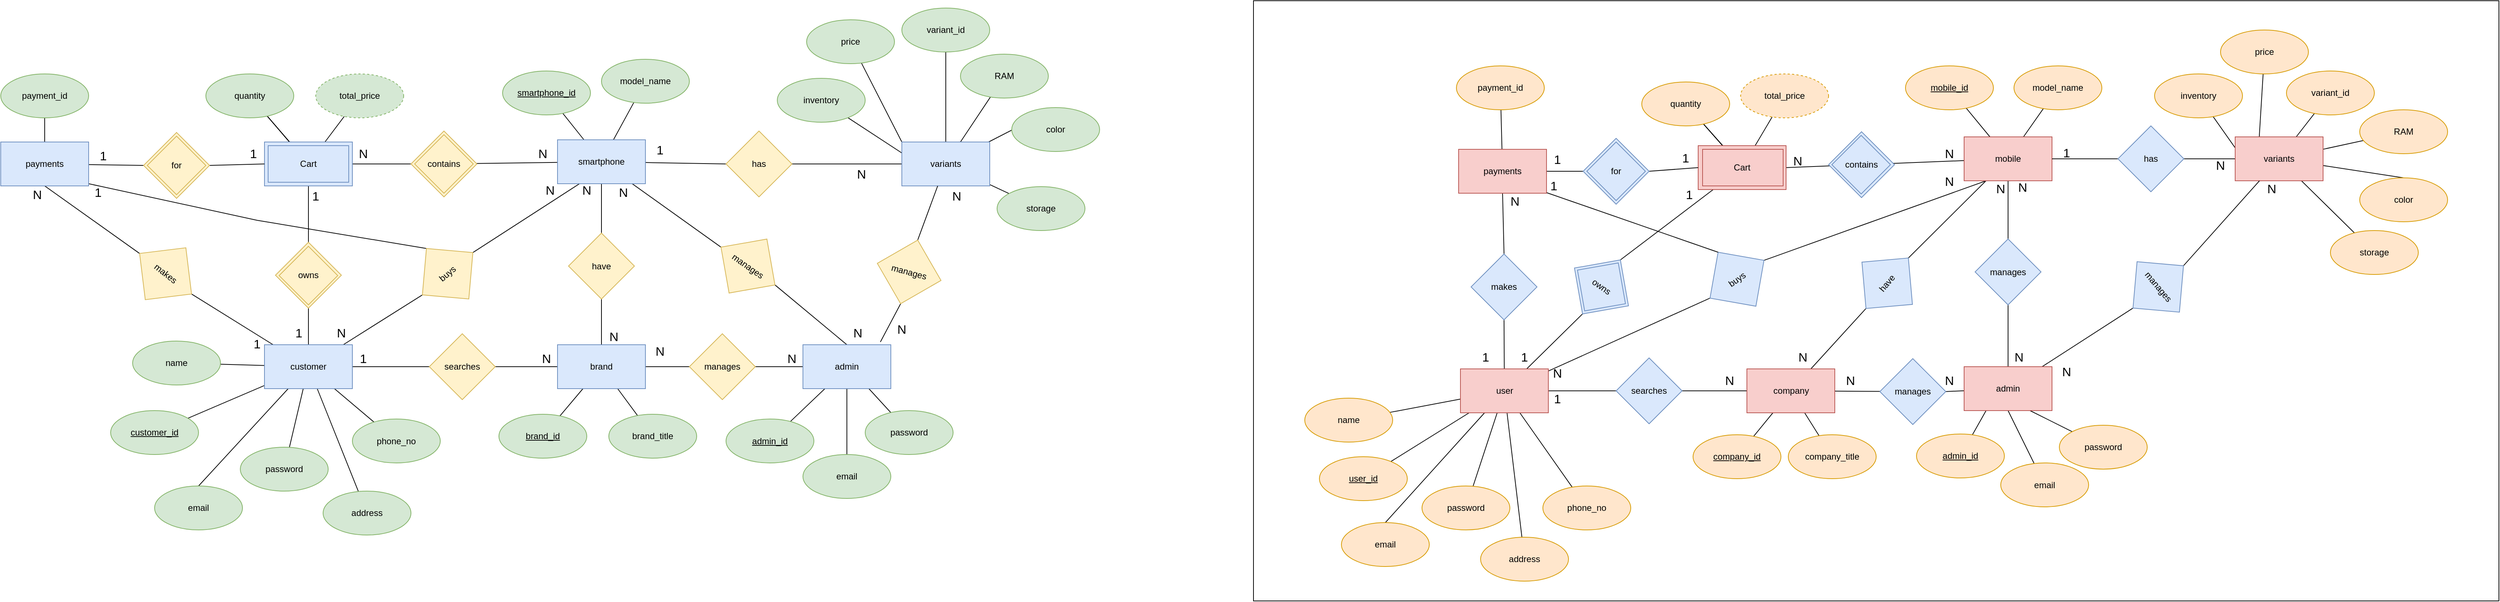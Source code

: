 <mxfile version="14.6.6" type="device"><diagram id="SkSIA3Jad2eiDOknY4_T" name="Page-1"><mxGraphModel dx="2926" dy="2366" grid="1" gridSize="10" guides="1" tooltips="1" connect="1" arrows="1" fold="1" page="1" pageScale="1" pageWidth="850" pageHeight="1100" math="0" shadow="0"><root><mxCell id="0"/><mxCell id="1" parent="0"/><mxCell id="WPujVV-7rI7eU8NZrwp7-7" value="" style="rounded=0;orthogonalLoop=1;jettySize=auto;html=1;endArrow=none;endFill=0;" parent="1" source="WPujVV-7rI7eU8NZrwp7-1" target="WPujVV-7rI7eU8NZrwp7-6" edge="1"><mxGeometry relative="1" as="geometry"/></mxCell><mxCell id="WPujVV-7rI7eU8NZrwp7-9" value="" style="edgeStyle=none;rounded=0;orthogonalLoop=1;jettySize=auto;html=1;endArrow=none;endFill=0;" parent="1" source="WPujVV-7rI7eU8NZrwp7-1" target="WPujVV-7rI7eU8NZrwp7-8" edge="1"><mxGeometry relative="1" as="geometry"/></mxCell><mxCell id="WPujVV-7rI7eU8NZrwp7-32" value="" style="edgeStyle=none;rounded=0;orthogonalLoop=1;jettySize=auto;html=1;endArrow=none;endFill=0;" parent="1" source="WPujVV-7rI7eU8NZrwp7-1" target="WPujVV-7rI7eU8NZrwp7-31" edge="1"><mxGeometry relative="1" as="geometry"/></mxCell><mxCell id="VO7s6qAfZJF8v7XRfgfB-27" value="" style="edgeStyle=none;rounded=0;orthogonalLoop=1;jettySize=auto;html=1;endArrow=none;endFill=0;" parent="1" source="WPujVV-7rI7eU8NZrwp7-1" target="WPujVV-7rI7eU8NZrwp7-6" edge="1"><mxGeometry relative="1" as="geometry"/></mxCell><mxCell id="VO7s6qAfZJF8v7XRfgfB-28" value="" style="edgeStyle=none;rounded=0;orthogonalLoop=1;jettySize=auto;html=1;endArrow=none;endFill=0;" parent="1" source="WPujVV-7rI7eU8NZrwp7-1" target="WPujVV-7rI7eU8NZrwp7-6" edge="1"><mxGeometry relative="1" as="geometry"/></mxCell><mxCell id="VO7s6qAfZJF8v7XRfgfB-30" value="" style="edgeStyle=none;rounded=0;orthogonalLoop=1;jettySize=auto;html=1;endArrow=none;endFill=0;" parent="1" source="WPujVV-7rI7eU8NZrwp7-1" target="VO7s6qAfZJF8v7XRfgfB-29" edge="1"><mxGeometry relative="1" as="geometry"/></mxCell><mxCell id="WPujVV-7rI7eU8NZrwp7-1" value="Cart" style="rounded=0;whiteSpace=wrap;html=1;fillColor=#dae8fc;strokeColor=#6c8ebf;" parent="1" vertex="1"><mxGeometry x="-60" y="133" width="120" height="60" as="geometry"/></mxCell><mxCell id="VO7s6qAfZJF8v7XRfgfB-29" value="total_price" style="ellipse;whiteSpace=wrap;html=1;fontFamily=Helvetica;fontSize=12;align=center;strokeColor=#82b366;fillColor=#d5e8d4;dashed=1;" parent="1" vertex="1"><mxGeometry x="10" y="40" width="120" height="60" as="geometry"/></mxCell><mxCell id="WPujVV-7rI7eU8NZrwp7-34" value="" style="edgeStyle=none;rounded=0;orthogonalLoop=1;jettySize=auto;html=1;endArrow=none;endFill=0;" parent="1" source="WPujVV-7rI7eU8NZrwp7-31" target="WPujVV-7rI7eU8NZrwp7-33" edge="1"><mxGeometry relative="1" as="geometry"/></mxCell><mxCell id="WPujVV-7rI7eU8NZrwp7-31" value="owns" style="rhombus;whiteSpace=wrap;html=1;fontFamily=Helvetica;fontSize=12;align=center;strokeColor=#d6b656;fillColor=#fff2cc;" parent="1" vertex="1"><mxGeometry x="-45" y="270" width="90" height="90" as="geometry"/></mxCell><mxCell id="WPujVV-7rI7eU8NZrwp7-36" value="" style="edgeStyle=none;rounded=0;orthogonalLoop=1;jettySize=auto;html=1;endArrow=none;endFill=0;" parent="1" source="WPujVV-7rI7eU8NZrwp7-33" target="WPujVV-7rI7eU8NZrwp7-35" edge="1"><mxGeometry relative="1" as="geometry"/></mxCell><mxCell id="WPujVV-7rI7eU8NZrwp7-38" value="" style="edgeStyle=none;rounded=0;orthogonalLoop=1;jettySize=auto;html=1;endArrow=none;endFill=0;" parent="1" source="WPujVV-7rI7eU8NZrwp7-33" target="WPujVV-7rI7eU8NZrwp7-37" edge="1"><mxGeometry relative="1" as="geometry"/></mxCell><mxCell id="WPujVV-7rI7eU8NZrwp7-40" value="" style="edgeStyle=none;rounded=0;orthogonalLoop=1;jettySize=auto;html=1;endArrow=none;endFill=0;entryX=0.5;entryY=0;entryDx=0;entryDy=0;" parent="1" source="WPujVV-7rI7eU8NZrwp7-33" target="WPujVV-7rI7eU8NZrwp7-39" edge="1"><mxGeometry relative="1" as="geometry"><mxPoint x="-142.955" y="681.236" as="targetPoint"/></mxGeometry></mxCell><mxCell id="WPujVV-7rI7eU8NZrwp7-42" value="" style="edgeStyle=none;rounded=0;orthogonalLoop=1;jettySize=auto;html=1;endArrow=none;endFill=0;" parent="1" source="WPujVV-7rI7eU8NZrwp7-33" target="WPujVV-7rI7eU8NZrwp7-41" edge="1"><mxGeometry relative="1" as="geometry"/></mxCell><mxCell id="WPujVV-7rI7eU8NZrwp7-44" value="" style="edgeStyle=none;rounded=0;orthogonalLoop=1;jettySize=auto;html=1;endArrow=none;endFill=0;" parent="1" source="WPujVV-7rI7eU8NZrwp7-33" target="WPujVV-7rI7eU8NZrwp7-43" edge="1"><mxGeometry relative="1" as="geometry"/></mxCell><mxCell id="WPujVV-7rI7eU8NZrwp7-46" value="" style="edgeStyle=none;rounded=0;orthogonalLoop=1;jettySize=auto;html=1;endArrow=none;endFill=0;entryX=0;entryY=0.5;entryDx=0;entryDy=0;" parent="1" source="WPujVV-7rI7eU8NZrwp7-33" target="WPujVV-7rI7eU8NZrwp7-45" edge="1"><mxGeometry relative="1" as="geometry"/></mxCell><mxCell id="WPujVV-7rI7eU8NZrwp7-55" value="" style="edgeStyle=none;rounded=0;orthogonalLoop=1;jettySize=auto;html=1;endArrow=none;endFill=0;entryX=0;entryY=0.5;entryDx=0;entryDy=0;" parent="1" source="WPujVV-7rI7eU8NZrwp7-33" target="WPujVV-7rI7eU8NZrwp7-54" edge="1"><mxGeometry relative="1" as="geometry"/></mxCell><mxCell id="WPujVV-7rI7eU8NZrwp7-112" value="" style="edgeStyle=none;rounded=0;orthogonalLoop=1;jettySize=auto;html=1;endArrow=none;endFill=0;" parent="1" source="WPujVV-7rI7eU8NZrwp7-33" target="WPujVV-7rI7eU8NZrwp7-111" edge="1"><mxGeometry relative="1" as="geometry"/></mxCell><mxCell id="VO7s6qAfZJF8v7XRfgfB-5" value="" style="rounded=0;orthogonalLoop=1;jettySize=auto;html=1;endArrow=none;endFill=0;entryX=1;entryY=0.5;entryDx=0;entryDy=0;" parent="1" source="WPujVV-7rI7eU8NZrwp7-33" target="VO7s6qAfZJF8v7XRfgfB-4" edge="1"><mxGeometry relative="1" as="geometry"><mxPoint x="-168" y="340" as="targetPoint"/></mxGeometry></mxCell><mxCell id="WPujVV-7rI7eU8NZrwp7-33" value="customer" style="rounded=0;whiteSpace=wrap;html=1;fontFamily=Helvetica;fontSize=12;align=center;strokeColor=#6c8ebf;fillColor=#dae8fc;" parent="1" vertex="1"><mxGeometry x="-60" y="410" width="120" height="60" as="geometry"/></mxCell><mxCell id="VO7s6qAfZJF8v7XRfgfB-6" style="rounded=0;orthogonalLoop=1;jettySize=auto;html=1;entryX=0.5;entryY=1;entryDx=0;entryDy=0;endArrow=none;endFill=0;exitX=0;exitY=0.5;exitDx=0;exitDy=0;" parent="1" source="VO7s6qAfZJF8v7XRfgfB-4" target="VO7s6qAfZJF8v7XRfgfB-1" edge="1"><mxGeometry relative="1" as="geometry"/></mxCell><mxCell id="VO7s6qAfZJF8v7XRfgfB-4" value="makes" style="rhombus;whiteSpace=wrap;html=1;fontFamily=Helvetica;fontSize=12;align=center;strokeColor=#d6b656;fillColor=#fff2cc;rotation=38;" parent="1" vertex="1"><mxGeometry x="-240" y="268" width="90" height="90" as="geometry"/></mxCell><mxCell id="WPujVV-7rI7eU8NZrwp7-111" value="password" style="ellipse;whiteSpace=wrap;html=1;fontFamily=Helvetica;fontSize=12;align=center;strokeColor=#82b366;fillColor=#d5e8d4;" parent="1" vertex="1"><mxGeometry x="-93" y="550" width="120" height="60" as="geometry"/></mxCell><mxCell id="WPujVV-7rI7eU8NZrwp7-56" style="edgeStyle=none;rounded=0;orthogonalLoop=1;jettySize=auto;html=1;entryX=0.25;entryY=1;entryDx=0;entryDy=0;endArrow=none;endFill=0;exitX=1;exitY=0.5;exitDx=0;exitDy=0;" parent="1" source="WPujVV-7rI7eU8NZrwp7-54" target="WPujVV-7rI7eU8NZrwp7-10" edge="1"><mxGeometry relative="1" as="geometry"/></mxCell><mxCell id="fl3W37W6_tOZuY2e2Ogz-8" style="edgeStyle=none;rounded=0;orthogonalLoop=1;jettySize=auto;html=1;endArrow=none;endFill=0;entryX=1;entryY=0.95;entryDx=0;entryDy=0;entryPerimeter=0;exitX=0.5;exitY=0;exitDx=0;exitDy=0;" parent="1" source="WPujVV-7rI7eU8NZrwp7-54" target="VO7s6qAfZJF8v7XRfgfB-1" edge="1"><mxGeometry relative="1" as="geometry"><mxPoint x="-300" y="200" as="targetPoint"/><Array as="points"><mxPoint x="-70" y="240"/></Array></mxGeometry></mxCell><mxCell id="WPujVV-7rI7eU8NZrwp7-54" value="buys" style="rhombus;whiteSpace=wrap;html=1;fontFamily=Helvetica;fontSize=12;align=center;strokeColor=#d6b656;fillColor=#fff2cc;rotation=-40;" parent="1" vertex="1"><mxGeometry x="145" y="268" width="90" height="90" as="geometry"/></mxCell><mxCell id="WPujVV-7rI7eU8NZrwp7-48" value="" style="edgeStyle=none;rounded=0;orthogonalLoop=1;jettySize=auto;html=1;endArrow=none;endFill=0;entryX=0;entryY=0.5;entryDx=0;entryDy=0;exitX=1;exitY=0.5;exitDx=0;exitDy=0;" parent="1" source="WPujVV-7rI7eU8NZrwp7-45" target="WPujVV-7rI7eU8NZrwp7-27" edge="1"><mxGeometry relative="1" as="geometry"><mxPoint x="422.632" y="536.316" as="targetPoint"/></mxGeometry></mxCell><mxCell id="WPujVV-7rI7eU8NZrwp7-45" value="searches" style="rhombus;whiteSpace=wrap;html=1;fontFamily=Helvetica;fontSize=12;align=center;strokeColor=#d6b656;fillColor=#fff2cc;" parent="1" vertex="1"><mxGeometry x="165" y="395" width="90" height="90" as="geometry"/></mxCell><mxCell id="WPujVV-7rI7eU8NZrwp7-43" value="address" style="ellipse;whiteSpace=wrap;html=1;fontFamily=Helvetica;fontSize=12;align=center;strokeColor=#82b366;fillColor=#d5e8d4;" parent="1" vertex="1"><mxGeometry x="20" y="610" width="120" height="60" as="geometry"/></mxCell><mxCell id="WPujVV-7rI7eU8NZrwp7-41" value="phone_no" style="ellipse;whiteSpace=wrap;html=1;fontFamily=Helvetica;fontSize=12;align=center;strokeColor=#82b366;fillColor=#d5e8d4;" parent="1" vertex="1"><mxGeometry x="60" y="511.5" width="120" height="60" as="geometry"/></mxCell><mxCell id="WPujVV-7rI7eU8NZrwp7-39" value="email" style="ellipse;whiteSpace=wrap;html=1;fontFamily=Helvetica;fontSize=12;align=center;strokeColor=#82b366;fillColor=#d5e8d4;" parent="1" vertex="1"><mxGeometry x="-210" y="603" width="120" height="60" as="geometry"/></mxCell><mxCell id="WPujVV-7rI7eU8NZrwp7-37" value="&lt;u&gt;customer_id&lt;/u&gt;" style="ellipse;whiteSpace=wrap;html=1;fontFamily=Helvetica;fontSize=12;align=center;strokeColor=#82b366;fillColor=#d5e8d4;" parent="1" vertex="1"><mxGeometry x="-270" y="500" width="120" height="60" as="geometry"/></mxCell><mxCell id="WPujVV-7rI7eU8NZrwp7-35" value="name" style="ellipse;whiteSpace=wrap;html=1;fontFamily=Helvetica;fontSize=12;align=center;strokeColor=#82b366;fillColor=#d5e8d4;" parent="1" vertex="1"><mxGeometry x="-240" y="405" width="120" height="60" as="geometry"/></mxCell><mxCell id="WPujVV-7rI7eU8NZrwp7-11" value="" style="edgeStyle=none;rounded=0;orthogonalLoop=1;jettySize=auto;html=1;endArrow=none;endFill=0;" parent="1" source="WPujVV-7rI7eU8NZrwp7-8" target="WPujVV-7rI7eU8NZrwp7-10" edge="1"><mxGeometry relative="1" as="geometry"/></mxCell><mxCell id="WPujVV-7rI7eU8NZrwp7-8" value="contains" style="rhombus;whiteSpace=wrap;html=1;fontFamily=Helvetica;fontSize=12;align=center;strokeColor=#d6b656;fillColor=#fff2cc;" parent="1" vertex="1"><mxGeometry x="140" y="118" width="90" height="90" as="geometry"/></mxCell><mxCell id="WPujVV-7rI7eU8NZrwp7-13" value="" style="edgeStyle=none;rounded=0;orthogonalLoop=1;jettySize=auto;html=1;endArrow=none;endFill=0;" parent="1" source="WPujVV-7rI7eU8NZrwp7-10" target="WPujVV-7rI7eU8NZrwp7-12" edge="1"><mxGeometry relative="1" as="geometry"/></mxCell><mxCell id="WPujVV-7rI7eU8NZrwp7-16" value="" style="edgeStyle=none;rounded=0;orthogonalLoop=1;jettySize=auto;html=1;endArrow=none;endFill=0;exitX=0;exitY=0;exitDx=0;exitDy=0;" parent="1" source="nGnfWGqax9FNzryVFqTp-3" target="WPujVV-7rI7eU8NZrwp7-14" edge="1"><mxGeometry relative="1" as="geometry"/></mxCell><mxCell id="WPujVV-7rI7eU8NZrwp7-18" value="" style="edgeStyle=none;rounded=0;orthogonalLoop=1;jettySize=auto;html=1;endArrow=none;endFill=0;" parent="1" source="WPujVV-7rI7eU8NZrwp7-10" target="WPujVV-7rI7eU8NZrwp7-17" edge="1"><mxGeometry relative="1" as="geometry"/></mxCell><mxCell id="WPujVV-7rI7eU8NZrwp7-22" value="" style="edgeStyle=none;rounded=0;orthogonalLoop=1;jettySize=auto;html=1;endArrow=none;endFill=0;entryX=0;entryY=0.5;entryDx=0;entryDy=0;" parent="1" source="WPujVV-7rI7eU8NZrwp7-10" target="nGnfWGqax9FNzryVFqTp-1" edge="1"><mxGeometry relative="1" as="geometry"><mxPoint x="549.812" y="110.441" as="targetPoint"/></mxGeometry></mxCell><mxCell id="WPujVV-7rI7eU8NZrwp7-25" value="" style="edgeStyle=none;rounded=0;orthogonalLoop=1;jettySize=auto;html=1;endArrow=none;endFill=0;" parent="1" source="WPujVV-7rI7eU8NZrwp7-10" target="WPujVV-7rI7eU8NZrwp7-24" edge="1"><mxGeometry relative="1" as="geometry"/></mxCell><mxCell id="WPujVV-7rI7eU8NZrwp7-78" value="" style="edgeStyle=none;rounded=0;orthogonalLoop=1;jettySize=auto;html=1;endArrow=none;endFill=0;exitX=0;exitY=0.25;exitDx=0;exitDy=0;" parent="1" source="nGnfWGqax9FNzryVFqTp-3" target="WPujVV-7rI7eU8NZrwp7-77" edge="1"><mxGeometry relative="1" as="geometry"/></mxCell><mxCell id="lDv61aCLBw5K2QPYGiCs-4" style="rounded=0;orthogonalLoop=1;jettySize=auto;html=1;entryX=0;entryY=0.5;entryDx=0;entryDy=0;endArrow=none;endFill=0;" parent="1" source="WPujVV-7rI7eU8NZrwp7-10" target="WPujVV-7rI7eU8NZrwp7-69" edge="1"><mxGeometry relative="1" as="geometry"/></mxCell><mxCell id="WPujVV-7rI7eU8NZrwp7-10" value="smartphone" style="rounded=0;whiteSpace=wrap;html=1;fontFamily=Helvetica;fontSize=12;align=center;strokeColor=#6c8ebf;fillColor=#dae8fc;" parent="1" vertex="1"><mxGeometry x="340" y="130" width="120" height="60" as="geometry"/></mxCell><mxCell id="WPujVV-7rI7eU8NZrwp7-77" value="inventory" style="ellipse;whiteSpace=wrap;html=1;fontFamily=Helvetica;fontSize=12;align=center;strokeColor=#82b366;fillColor=#d5e8d4;" parent="1" vertex="1"><mxGeometry x="640" y="46" width="120" height="60" as="geometry"/></mxCell><mxCell id="WPujVV-7rI7eU8NZrwp7-73" style="edgeStyle=none;rounded=0;orthogonalLoop=1;jettySize=auto;html=1;entryX=0.5;entryY=0;entryDx=0;entryDy=0;endArrow=none;endFill=0;exitX=1;exitY=0.5;exitDx=0;exitDy=0;" parent="1" source="WPujVV-7rI7eU8NZrwp7-69" target="WPujVV-7rI7eU8NZrwp7-59" edge="1"><mxGeometry relative="1" as="geometry"/></mxCell><mxCell id="WPujVV-7rI7eU8NZrwp7-69" value="manages" style="rhombus;whiteSpace=wrap;html=1;fontFamily=Helvetica;fontSize=12;align=center;strokeColor=#d6b656;fillColor=#fff2cc;rotation=35;" parent="1" vertex="1"><mxGeometry x="555" y="257.5" width="90" height="90" as="geometry"/></mxCell><mxCell id="WPujVV-7rI7eU8NZrwp7-28" value="" style="edgeStyle=none;rounded=0;orthogonalLoop=1;jettySize=auto;html=1;endArrow=none;endFill=0;" parent="1" source="WPujVV-7rI7eU8NZrwp7-24" target="WPujVV-7rI7eU8NZrwp7-27" edge="1"><mxGeometry relative="1" as="geometry"/></mxCell><mxCell id="WPujVV-7rI7eU8NZrwp7-24" value="have" style="rhombus;whiteSpace=wrap;html=1;fontFamily=Helvetica;fontSize=12;align=center;strokeColor=#d6b656;fillColor=#fff2cc;" parent="1" vertex="1"><mxGeometry x="355" y="257.5" width="90" height="90" as="geometry"/></mxCell><mxCell id="WPujVV-7rI7eU8NZrwp7-30" value="" style="edgeStyle=none;rounded=0;orthogonalLoop=1;jettySize=auto;html=1;endArrow=none;endFill=0;" parent="1" source="WPujVV-7rI7eU8NZrwp7-27" target="WPujVV-7rI7eU8NZrwp7-29" edge="1"><mxGeometry relative="1" as="geometry"/></mxCell><mxCell id="WPujVV-7rI7eU8NZrwp7-50" value="" style="edgeStyle=none;rounded=0;orthogonalLoop=1;jettySize=auto;html=1;endArrow=none;endFill=0;" parent="1" source="WPujVV-7rI7eU8NZrwp7-27" target="WPujVV-7rI7eU8NZrwp7-49" edge="1"><mxGeometry relative="1" as="geometry"/></mxCell><mxCell id="WPujVV-7rI7eU8NZrwp7-58" value="" style="edgeStyle=none;rounded=0;orthogonalLoop=1;jettySize=auto;html=1;endArrow=none;endFill=0;" parent="1" source="WPujVV-7rI7eU8NZrwp7-27" target="WPujVV-7rI7eU8NZrwp7-57" edge="1"><mxGeometry relative="1" as="geometry"/></mxCell><mxCell id="WPujVV-7rI7eU8NZrwp7-27" value="brand" style="rounded=0;whiteSpace=wrap;html=1;fontFamily=Helvetica;fontSize=12;align=center;strokeColor=#6c8ebf;fillColor=#dae8fc;" parent="1" vertex="1"><mxGeometry x="340" y="410" width="120" height="60" as="geometry"/></mxCell><mxCell id="WPujVV-7rI7eU8NZrwp7-60" value="" style="edgeStyle=none;rounded=0;orthogonalLoop=1;jettySize=auto;html=1;endArrow=none;endFill=0;exitX=1;exitY=0.5;exitDx=0;exitDy=0;" parent="1" source="WPujVV-7rI7eU8NZrwp7-57" target="WPujVV-7rI7eU8NZrwp7-59" edge="1"><mxGeometry relative="1" as="geometry"/></mxCell><mxCell id="WPujVV-7rI7eU8NZrwp7-57" value="manages" style="rhombus;whiteSpace=wrap;html=1;fontFamily=Helvetica;fontSize=12;align=center;strokeColor=#d6b656;fillColor=#fff2cc;" parent="1" vertex="1"><mxGeometry x="520" y="395" width="90" height="90" as="geometry"/></mxCell><mxCell id="WPujVV-7rI7eU8NZrwp7-62" value="" style="edgeStyle=none;rounded=0;orthogonalLoop=1;jettySize=auto;html=1;endArrow=none;endFill=0;exitX=0.25;exitY=1;exitDx=0;exitDy=0;" parent="1" source="WPujVV-7rI7eU8NZrwp7-59" target="WPujVV-7rI7eU8NZrwp7-61" edge="1"><mxGeometry relative="1" as="geometry"><mxPoint x="815" y="415" as="sourcePoint"/></mxGeometry></mxCell><mxCell id="WPujVV-7rI7eU8NZrwp7-64" value="" style="edgeStyle=none;rounded=0;orthogonalLoop=1;jettySize=auto;html=1;endArrow=none;endFill=0;exitX=0.5;exitY=1;exitDx=0;exitDy=0;" parent="1" source="WPujVV-7rI7eU8NZrwp7-59" target="WPujVV-7rI7eU8NZrwp7-63" edge="1"><mxGeometry relative="1" as="geometry"><mxPoint x="845.357" y="415" as="sourcePoint"/></mxGeometry></mxCell><mxCell id="WPujVV-7rI7eU8NZrwp7-66" value="" style="edgeStyle=none;rounded=0;orthogonalLoop=1;jettySize=auto;html=1;endArrow=none;endFill=0;exitX=0.75;exitY=1;exitDx=0;exitDy=0;" parent="1" source="WPujVV-7rI7eU8NZrwp7-59" target="WPujVV-7rI7eU8NZrwp7-65" edge="1"><mxGeometry relative="1" as="geometry"><mxPoint x="855" y="387" as="sourcePoint"/></mxGeometry></mxCell><mxCell id="WPujVV-7rI7eU8NZrwp7-59" value="admin" style="rounded=0;whiteSpace=wrap;html=1;fontFamily=Helvetica;fontSize=12;align=center;strokeColor=#6c8ebf;fillColor=#dae8fc;" parent="1" vertex="1"><mxGeometry x="675" y="410" width="120" height="60" as="geometry"/></mxCell><mxCell id="WPujVV-7rI7eU8NZrwp7-65" value="password" style="ellipse;whiteSpace=wrap;html=1;fontFamily=Helvetica;fontSize=12;align=center;strokeColor=#82b366;fillColor=#d5e8d4;" parent="1" vertex="1"><mxGeometry x="760" y="500" width="120" height="60" as="geometry"/></mxCell><mxCell id="WPujVV-7rI7eU8NZrwp7-63" value="email" style="ellipse;whiteSpace=wrap;html=1;fontFamily=Helvetica;fontSize=12;align=center;strokeColor=#82b366;fillColor=#d5e8d4;" parent="1" vertex="1"><mxGeometry x="675" y="560" width="120" height="60" as="geometry"/></mxCell><mxCell id="WPujVV-7rI7eU8NZrwp7-61" value="&lt;u&gt;admin_id&lt;/u&gt;" style="ellipse;whiteSpace=wrap;html=1;fontFamily=Helvetica;fontSize=12;align=center;strokeColor=#82b366;fillColor=#d5e8d4;" parent="1" vertex="1"><mxGeometry x="570" y="511.5" width="120" height="60" as="geometry"/></mxCell><mxCell id="WPujVV-7rI7eU8NZrwp7-49" value="brand_title" style="ellipse;whiteSpace=wrap;html=1;fontFamily=Helvetica;fontSize=12;align=center;strokeColor=#82b366;fillColor=#d5e8d4;" parent="1" vertex="1"><mxGeometry x="410" y="505" width="120" height="60" as="geometry"/></mxCell><mxCell id="WPujVV-7rI7eU8NZrwp7-29" value="&lt;u&gt;brand_id&lt;/u&gt;" style="ellipse;whiteSpace=wrap;html=1;fontFamily=Helvetica;fontSize=12;align=center;strokeColor=#82b366;fillColor=#d5e8d4;" parent="1" vertex="1"><mxGeometry x="260" y="505" width="120" height="60" as="geometry"/></mxCell><mxCell id="WPujVV-7rI7eU8NZrwp7-17" value="model_name" style="ellipse;whiteSpace=wrap;html=1;fontFamily=Helvetica;fontSize=12;align=center;strokeColor=#82b366;fillColor=#d5e8d4;" parent="1" vertex="1"><mxGeometry x="400" y="20" width="120" height="60" as="geometry"/></mxCell><mxCell id="WPujVV-7rI7eU8NZrwp7-14" value="price" style="ellipse;whiteSpace=wrap;html=1;fontFamily=Helvetica;fontSize=12;align=center;strokeColor=#82b366;fillColor=#d5e8d4;" parent="1" vertex="1"><mxGeometry x="680" y="-34" width="120" height="60" as="geometry"/></mxCell><mxCell id="WPujVV-7rI7eU8NZrwp7-12" value="&lt;u&gt;smartphone_id&lt;/u&gt;" style="ellipse;whiteSpace=wrap;html=1;fontFamily=Helvetica;fontSize=12;align=center;strokeColor=#82b366;fillColor=#d5e8d4;" parent="1" vertex="1"><mxGeometry x="265" y="36" width="120" height="60" as="geometry"/></mxCell><mxCell id="WPujVV-7rI7eU8NZrwp7-6" value="quantity" style="ellipse;whiteSpace=wrap;html=1;fontFamily=Helvetica;fontSize=12;align=center;strokeColor=#82b366;fillColor=#d5e8d4;" parent="1" vertex="1"><mxGeometry x="-140" y="40" width="120" height="60" as="geometry"/></mxCell><mxCell id="WPujVV-7rI7eU8NZrwp7-82" value="&lt;span style=&quot;font-size: 17px&quot;&gt;N&lt;/span&gt;" style="text;html=1;strokeColor=none;fillColor=none;align=center;verticalAlign=middle;whiteSpace=wrap;rounded=0;" parent="1" vertex="1"><mxGeometry x="25" y="385" width="40" height="20" as="geometry"/></mxCell><mxCell id="WPujVV-7rI7eU8NZrwp7-90" value="&lt;span style=&quot;font-size: 17px&quot;&gt;1&lt;/span&gt;" style="text;html=1;strokeColor=none;fillColor=none;align=center;verticalAlign=middle;whiteSpace=wrap;rounded=0;" parent="1" vertex="1"><mxGeometry x="55" y="420" width="40" height="20" as="geometry"/></mxCell><mxCell id="WPujVV-7rI7eU8NZrwp7-91" value="&lt;font style=&quot;font-size: 17px&quot;&gt;N&lt;/font&gt;" style="text;html=1;strokeColor=none;fillColor=none;align=center;verticalAlign=middle;whiteSpace=wrap;rounded=0;" parent="1" vertex="1"><mxGeometry x="305" y="420" width="40" height="20" as="geometry"/></mxCell><mxCell id="WPujVV-7rI7eU8NZrwp7-94" value="&lt;font style=&quot;font-size: 17px&quot;&gt;N&lt;/font&gt;" style="text;html=1;strokeColor=none;fillColor=none;align=center;verticalAlign=middle;whiteSpace=wrap;rounded=0;" parent="1" vertex="1"><mxGeometry x="397" y="390" width="40" height="20" as="geometry"/></mxCell><mxCell id="WPujVV-7rI7eU8NZrwp7-95" value="&lt;font style=&quot;font-size: 17px&quot;&gt;N&lt;/font&gt;" style="text;html=1;strokeColor=none;fillColor=none;align=center;verticalAlign=middle;whiteSpace=wrap;rounded=0;" parent="1" vertex="1"><mxGeometry x="460" y="410" width="40" height="20" as="geometry"/></mxCell><mxCell id="WPujVV-7rI7eU8NZrwp7-96" value="&lt;font style=&quot;font-size: 17px&quot;&gt;N&lt;/font&gt;" style="text;html=1;strokeColor=none;fillColor=none;align=center;verticalAlign=middle;whiteSpace=wrap;rounded=0;" parent="1" vertex="1"><mxGeometry x="640" y="420" width="40" height="20" as="geometry"/></mxCell><mxCell id="WPujVV-7rI7eU8NZrwp7-97" value="&lt;font style=&quot;font-size: 17px&quot;&gt;N&lt;/font&gt;" style="text;html=1;strokeColor=none;fillColor=none;align=center;verticalAlign=middle;whiteSpace=wrap;rounded=0;" parent="1" vertex="1"><mxGeometry x="410" y="193" width="40" height="20" as="geometry"/></mxCell><mxCell id="WPujVV-7rI7eU8NZrwp7-98" value="&lt;font style=&quot;font-size: 17px&quot;&gt;N&lt;/font&gt;" style="text;html=1;strokeColor=none;fillColor=none;align=center;verticalAlign=middle;whiteSpace=wrap;rounded=0;" parent="1" vertex="1"><mxGeometry x="730" y="385" width="40" height="20" as="geometry"/></mxCell><mxCell id="WPujVV-7rI7eU8NZrwp7-99" value="&lt;font style=&quot;font-size: 17px&quot;&gt;N&lt;/font&gt;" style="text;html=1;strokeColor=none;fillColor=none;align=center;verticalAlign=middle;whiteSpace=wrap;rounded=0;" parent="1" vertex="1"><mxGeometry x="310" y="190" width="40" height="20" as="geometry"/></mxCell><mxCell id="WPujVV-7rI7eU8NZrwp7-102" value="&lt;font style=&quot;font-size: 17px&quot;&gt;N&lt;/font&gt;" style="text;html=1;strokeColor=none;fillColor=none;align=center;verticalAlign=middle;whiteSpace=wrap;rounded=0;" parent="1" vertex="1"><mxGeometry x="300" y="140" width="40" height="20" as="geometry"/></mxCell><mxCell id="WPujVV-7rI7eU8NZrwp7-105" value="&lt;font style=&quot;font-size: 17px&quot;&gt;N&lt;/font&gt;" style="text;html=1;strokeColor=none;fillColor=none;align=center;verticalAlign=middle;whiteSpace=wrap;rounded=0;" parent="1" vertex="1"><mxGeometry x="55" y="140" width="40" height="20" as="geometry"/></mxCell><mxCell id="WPujVV-7rI7eU8NZrwp7-106" value="&lt;font style=&quot;font-size: 17px&quot;&gt;1&lt;/font&gt;" style="text;html=1;strokeColor=none;fillColor=none;align=center;verticalAlign=middle;whiteSpace=wrap;rounded=0;" parent="1" vertex="1"><mxGeometry x="-10" y="198" width="40" height="20" as="geometry"/></mxCell><mxCell id="lDv61aCLBw5K2QPYGiCs-11" value="&lt;span style=&quot;font-size: 17px&quot;&gt;1&lt;/span&gt;" style="text;html=1;strokeColor=none;fillColor=none;align=center;verticalAlign=middle;whiteSpace=wrap;rounded=0;" parent="1" vertex="1"><mxGeometry x="-33" y="385" width="40" height="20" as="geometry"/></mxCell><mxCell id="VO7s6qAfZJF8v7XRfgfB-25" value="" style="edgeStyle=none;rounded=0;orthogonalLoop=1;jettySize=auto;html=1;endArrow=none;endFill=0;entryX=0;entryY=0.5;entryDx=0;entryDy=0;" parent="1" source="VO7s6qAfZJF8v7XRfgfB-1" target="VO7s6qAfZJF8v7XRfgfB-24" edge="1"><mxGeometry relative="1" as="geometry"/></mxCell><mxCell id="VO7s6qAfZJF8v7XRfgfB-34" value="" style="edgeStyle=none;rounded=0;orthogonalLoop=1;jettySize=auto;html=1;endArrow=none;endFill=0;" parent="1" source="VO7s6qAfZJF8v7XRfgfB-1" target="VO7s6qAfZJF8v7XRfgfB-33" edge="1"><mxGeometry relative="1" as="geometry"/></mxCell><mxCell id="VO7s6qAfZJF8v7XRfgfB-1" value="payments" style="rounded=0;whiteSpace=wrap;html=1;fontFamily=Helvetica;fontSize=12;align=center;strokeColor=#6c8ebf;fillColor=#dae8fc;" parent="1" vertex="1"><mxGeometry x="-420" y="133" width="120" height="60" as="geometry"/></mxCell><mxCell id="VO7s6qAfZJF8v7XRfgfB-33" value="payment_id" style="ellipse;whiteSpace=wrap;html=1;fontFamily=Helvetica;fontSize=12;align=center;strokeColor=#82b366;fillColor=#d5e8d4;" parent="1" vertex="1"><mxGeometry x="-420" y="40" width="120" height="60" as="geometry"/></mxCell><mxCell id="VO7s6qAfZJF8v7XRfgfB-26" style="edgeStyle=none;rounded=0;orthogonalLoop=1;jettySize=auto;html=1;entryX=0;entryY=0.5;entryDx=0;entryDy=0;endArrow=none;endFill=0;exitX=1;exitY=0.5;exitDx=0;exitDy=0;" parent="1" source="VO7s6qAfZJF8v7XRfgfB-24" target="WPujVV-7rI7eU8NZrwp7-1" edge="1"><mxGeometry relative="1" as="geometry"/></mxCell><mxCell id="VO7s6qAfZJF8v7XRfgfB-24" value="for" style="rhombus;whiteSpace=wrap;html=1;fontFamily=Helvetica;fontSize=12;align=center;strokeColor=#d6b656;fillColor=#fff2cc;" parent="1" vertex="1"><mxGeometry x="-225" y="120" width="90" height="90" as="geometry"/></mxCell><mxCell id="VO7s6qAfZJF8v7XRfgfB-32" value="&lt;font style=&quot;font-size: 17px&quot;&gt;N&lt;/font&gt;" style="text;html=1;strokeColor=none;fillColor=none;align=center;verticalAlign=middle;whiteSpace=wrap;rounded=0;" parent="1" vertex="1"><mxGeometry x="-390" y="196" width="40" height="20" as="geometry"/></mxCell><mxCell id="VO7s6qAfZJF8v7XRfgfB-35" value="&lt;span style=&quot;font-size: 17px&quot;&gt;1&lt;/span&gt;" style="text;html=1;strokeColor=none;fillColor=none;align=center;verticalAlign=middle;whiteSpace=wrap;rounded=0;" parent="1" vertex="1"><mxGeometry x="-300" y="143" width="40" height="20" as="geometry"/></mxCell><mxCell id="VO7s6qAfZJF8v7XRfgfB-36" value="&lt;span style=&quot;font-size: 17px&quot;&gt;1&lt;/span&gt;" style="text;html=1;strokeColor=none;fillColor=none;align=center;verticalAlign=middle;whiteSpace=wrap;rounded=0;" parent="1" vertex="1"><mxGeometry x="-95" y="140" width="40" height="20" as="geometry"/></mxCell><mxCell id="fl3W37W6_tOZuY2e2Ogz-2" value="&lt;span style=&quot;font-size: 17px&quot;&gt;1&lt;/span&gt;" style="text;html=1;strokeColor=none;fillColor=none;align=center;verticalAlign=middle;whiteSpace=wrap;rounded=0;" parent="1" vertex="1"><mxGeometry x="-90" y="400" width="40" height="20" as="geometry"/></mxCell><mxCell id="fl3W37W6_tOZuY2e2Ogz-3" value="" style="rounded=0;whiteSpace=wrap;html=1;fillColor=none;strokeColor=#6c8ebf;" parent="1" vertex="1"><mxGeometry x="-55" y="138" width="110" height="50" as="geometry"/></mxCell><mxCell id="fl3W37W6_tOZuY2e2Ogz-4" value="" style="rhombus;whiteSpace=wrap;html=1;fontFamily=Helvetica;fontSize=12;align=center;strokeColor=#d6b656;fillColor=none;" parent="1" vertex="1"><mxGeometry x="145" y="123" width="80" height="80" as="geometry"/></mxCell><mxCell id="fl3W37W6_tOZuY2e2Ogz-5" value="" style="rhombus;whiteSpace=wrap;html=1;fontFamily=Helvetica;fontSize=12;align=center;strokeColor=#d6b656;fillColor=none;" parent="1" vertex="1"><mxGeometry x="-40" y="275.5" width="80" height="80" as="geometry"/></mxCell><mxCell id="fl3W37W6_tOZuY2e2Ogz-6" value="" style="rhombus;whiteSpace=wrap;html=1;fontFamily=Helvetica;fontSize=12;align=center;strokeColor=#d6b656;fillColor=none;" parent="1" vertex="1"><mxGeometry x="-220" y="125" width="80" height="80" as="geometry"/></mxCell><mxCell id="fl3W37W6_tOZuY2e2Ogz-11" value="&lt;span style=&quot;font-size: 17px&quot;&gt;1&lt;/span&gt;" style="text;html=1;strokeColor=none;fillColor=none;align=center;verticalAlign=middle;whiteSpace=wrap;rounded=0;" parent="1" vertex="1"><mxGeometry x="-307.5" y="193" width="40" height="20" as="geometry"/></mxCell><mxCell id="7hXkQWxT2InxMkFxZFDP-102" value="" style="rounded=0;orthogonalLoop=1;jettySize=auto;html=1;endArrow=none;endFill=0;" parent="1" source="7hXkQWxT2InxMkFxZFDP-108" target="7hXkQWxT2InxMkFxZFDP-172" edge="1"><mxGeometry relative="1" as="geometry"/></mxCell><mxCell id="7hXkQWxT2InxMkFxZFDP-103" value="" style="edgeStyle=none;rounded=0;orthogonalLoop=1;jettySize=auto;html=1;endArrow=none;endFill=0;exitX=1;exitY=0.5;exitDx=0;exitDy=0;" parent="1" source="7hXkQWxT2InxMkFxZFDP-108" target="7hXkQWxT2InxMkFxZFDP-136" edge="1"><mxGeometry relative="1" as="geometry"/></mxCell><mxCell id="7hXkQWxT2InxMkFxZFDP-104" value="" style="edgeStyle=none;rounded=0;orthogonalLoop=1;jettySize=auto;html=1;endArrow=none;endFill=0;entryX=0.5;entryY=0;entryDx=0;entryDy=0;" parent="1" source="7hXkQWxT2InxMkFxZFDP-108" target="7hXkQWxT2InxMkFxZFDP-111" edge="1"><mxGeometry relative="1" as="geometry"/></mxCell><mxCell id="7hXkQWxT2InxMkFxZFDP-105" value="" style="edgeStyle=none;rounded=0;orthogonalLoop=1;jettySize=auto;html=1;endArrow=none;endFill=0;" parent="1" source="7hXkQWxT2InxMkFxZFDP-108" target="7hXkQWxT2InxMkFxZFDP-172" edge="1"><mxGeometry relative="1" as="geometry"/></mxCell><mxCell id="7hXkQWxT2InxMkFxZFDP-106" value="" style="edgeStyle=none;rounded=0;orthogonalLoop=1;jettySize=auto;html=1;endArrow=none;endFill=0;" parent="1" source="7hXkQWxT2InxMkFxZFDP-108" target="7hXkQWxT2InxMkFxZFDP-172" edge="1"><mxGeometry relative="1" as="geometry"/></mxCell><mxCell id="7hXkQWxT2InxMkFxZFDP-107" value="" style="edgeStyle=none;rounded=0;orthogonalLoop=1;jettySize=auto;html=1;endArrow=none;endFill=0;" parent="1" source="7hXkQWxT2InxMkFxZFDP-108" target="7hXkQWxT2InxMkFxZFDP-109" edge="1"><mxGeometry relative="1" as="geometry"/></mxCell><mxCell id="7hXkQWxT2InxMkFxZFDP-108" value="Cart" style="rounded=0;whiteSpace=wrap;html=1;fillColor=#f8cecc;strokeColor=#b85450;" parent="1" vertex="1"><mxGeometry x="1897" y="138" width="120" height="60" as="geometry"/></mxCell><mxCell id="7hXkQWxT2InxMkFxZFDP-109" value="total_price" style="ellipse;whiteSpace=wrap;html=1;fontFamily=Helvetica;fontSize=12;align=center;strokeColor=#d79b00;fillColor=#ffe6cc;dashed=1;" parent="1" vertex="1"><mxGeometry x="1955" y="40" width="120" height="60" as="geometry"/></mxCell><mxCell id="7hXkQWxT2InxMkFxZFDP-110" value="" style="edgeStyle=none;rounded=0;orthogonalLoop=1;jettySize=auto;html=1;endArrow=none;endFill=0;exitX=0.5;exitY=1;exitDx=0;exitDy=0;" parent="1" source="7hXkQWxT2InxMkFxZFDP-111" target="7hXkQWxT2InxMkFxZFDP-121" edge="1"><mxGeometry relative="1" as="geometry"/></mxCell><mxCell id="7hXkQWxT2InxMkFxZFDP-111" value="owns" style="rhombus;whiteSpace=wrap;html=1;fontFamily=Helvetica;fontSize=12;align=center;strokeColor=#6c8ebf;fillColor=#dae8fc;rotation=35;" parent="1" vertex="1"><mxGeometry x="1720" y="286" width="90" height="90" as="geometry"/></mxCell><mxCell id="7hXkQWxT2InxMkFxZFDP-112" value="" style="edgeStyle=none;rounded=0;orthogonalLoop=1;jettySize=auto;html=1;endArrow=none;endFill=0;" parent="1" source="7hXkQWxT2InxMkFxZFDP-121" target="7hXkQWxT2InxMkFxZFDP-134" edge="1"><mxGeometry relative="1" as="geometry"/></mxCell><mxCell id="7hXkQWxT2InxMkFxZFDP-113" value="" style="edgeStyle=none;rounded=0;orthogonalLoop=1;jettySize=auto;html=1;endArrow=none;endFill=0;" parent="1" source="7hXkQWxT2InxMkFxZFDP-121" target="7hXkQWxT2InxMkFxZFDP-133" edge="1"><mxGeometry relative="1" as="geometry"/></mxCell><mxCell id="7hXkQWxT2InxMkFxZFDP-114" value="" style="edgeStyle=none;rounded=0;orthogonalLoop=1;jettySize=auto;html=1;endArrow=none;endFill=0;entryX=0.5;entryY=0;entryDx=0;entryDy=0;" parent="1" source="7hXkQWxT2InxMkFxZFDP-121" target="7hXkQWxT2InxMkFxZFDP-132" edge="1"><mxGeometry relative="1" as="geometry"><mxPoint x="1477.045" y="694.236" as="targetPoint"/></mxGeometry></mxCell><mxCell id="7hXkQWxT2InxMkFxZFDP-115" value="" style="edgeStyle=none;rounded=0;orthogonalLoop=1;jettySize=auto;html=1;endArrow=none;endFill=0;" parent="1" source="7hXkQWxT2InxMkFxZFDP-121" target="7hXkQWxT2InxMkFxZFDP-131" edge="1"><mxGeometry relative="1" as="geometry"/></mxCell><mxCell id="7hXkQWxT2InxMkFxZFDP-116" value="" style="edgeStyle=none;rounded=0;orthogonalLoop=1;jettySize=auto;html=1;endArrow=none;endFill=0;" parent="1" source="7hXkQWxT2InxMkFxZFDP-121" target="7hXkQWxT2InxMkFxZFDP-130" edge="1"><mxGeometry relative="1" as="geometry"/></mxCell><mxCell id="7hXkQWxT2InxMkFxZFDP-117" value="" style="edgeStyle=none;rounded=0;orthogonalLoop=1;jettySize=auto;html=1;endArrow=none;endFill=0;entryX=0;entryY=0.5;entryDx=0;entryDy=0;" parent="1" source="7hXkQWxT2InxMkFxZFDP-121" target="7hXkQWxT2InxMkFxZFDP-129" edge="1"><mxGeometry relative="1" as="geometry"/></mxCell><mxCell id="7hXkQWxT2InxMkFxZFDP-118" value="" style="edgeStyle=none;rounded=0;orthogonalLoop=1;jettySize=auto;html=1;endArrow=none;endFill=0;entryX=0;entryY=0.5;entryDx=0;entryDy=0;" parent="1" source="7hXkQWxT2InxMkFxZFDP-121" target="7hXkQWxT2InxMkFxZFDP-127" edge="1"><mxGeometry relative="1" as="geometry"/></mxCell><mxCell id="7hXkQWxT2InxMkFxZFDP-119" value="" style="edgeStyle=none;rounded=0;orthogonalLoop=1;jettySize=auto;html=1;endArrow=none;endFill=0;" parent="1" source="7hXkQWxT2InxMkFxZFDP-121" target="7hXkQWxT2InxMkFxZFDP-124" edge="1"><mxGeometry relative="1" as="geometry"/></mxCell><mxCell id="7hXkQWxT2InxMkFxZFDP-120" value="" style="rounded=0;orthogonalLoop=1;jettySize=auto;html=1;endArrow=none;endFill=0;entryX=0.5;entryY=1;entryDx=0;entryDy=0;" parent="1" source="7hXkQWxT2InxMkFxZFDP-121" target="7hXkQWxT2InxMkFxZFDP-123" edge="1"><mxGeometry relative="1" as="geometry"><mxPoint x="1632" y="380" as="targetPoint"/></mxGeometry></mxCell><mxCell id="7hXkQWxT2InxMkFxZFDP-121" value="user" style="rounded=0;whiteSpace=wrap;html=1;fontFamily=Helvetica;fontSize=12;align=center;strokeColor=#b85450;fillColor=#f8cecc;" parent="1" vertex="1"><mxGeometry x="1572.5" y="443" width="120" height="60" as="geometry"/></mxCell><mxCell id="7hXkQWxT2InxMkFxZFDP-122" style="rounded=0;orthogonalLoop=1;jettySize=auto;html=1;entryX=0.5;entryY=1;entryDx=0;entryDy=0;endArrow=none;endFill=0;exitX=0.5;exitY=0;exitDx=0;exitDy=0;" parent="1" source="7hXkQWxT2InxMkFxZFDP-123" target="7hXkQWxT2InxMkFxZFDP-188" edge="1"><mxGeometry relative="1" as="geometry"><mxPoint x="1580" y="280" as="sourcePoint"/></mxGeometry></mxCell><mxCell id="7hXkQWxT2InxMkFxZFDP-123" value="makes" style="rhombus;whiteSpace=wrap;html=1;fontFamily=Helvetica;fontSize=12;align=center;strokeColor=#6c8ebf;fillColor=#dae8fc;rotation=0;" parent="1" vertex="1"><mxGeometry x="1587" y="286" width="90" height="90" as="geometry"/></mxCell><mxCell id="7hXkQWxT2InxMkFxZFDP-124" value="password" style="ellipse;whiteSpace=wrap;html=1;fontFamily=Helvetica;fontSize=12;align=center;strokeColor=#d79b00;fillColor=#ffe6cc;" parent="1" vertex="1"><mxGeometry x="1520" y="603" width="120" height="60" as="geometry"/></mxCell><mxCell id="7hXkQWxT2InxMkFxZFDP-125" style="edgeStyle=none;rounded=0;orthogonalLoop=1;jettySize=auto;html=1;entryX=0.25;entryY=1;entryDx=0;entryDy=0;endArrow=none;endFill=0;exitX=1;exitY=0.5;exitDx=0;exitDy=0;" parent="1" source="7hXkQWxT2InxMkFxZFDP-127" target="7hXkQWxT2InxMkFxZFDP-146" edge="1"><mxGeometry relative="1" as="geometry"/></mxCell><mxCell id="7hXkQWxT2InxMkFxZFDP-127" value="buys" style="rhombus;whiteSpace=wrap;html=1;fontFamily=Helvetica;fontSize=12;align=center;strokeColor=#6c8ebf;fillColor=#dae8fc;rotation=-35;" parent="1" vertex="1"><mxGeometry x="1905" y="275.5" width="90" height="90" as="geometry"/></mxCell><mxCell id="7hXkQWxT2InxMkFxZFDP-128" value="" style="edgeStyle=none;rounded=0;orthogonalLoop=1;jettySize=auto;html=1;endArrow=none;endFill=0;entryX=0;entryY=0.5;entryDx=0;entryDy=0;exitX=1;exitY=0.5;exitDx=0;exitDy=0;" parent="1" source="7hXkQWxT2InxMkFxZFDP-129" target="7hXkQWxT2InxMkFxZFDP-155" edge="1"><mxGeometry relative="1" as="geometry"><mxPoint x="2042.632" y="549.316" as="targetPoint"/></mxGeometry></mxCell><mxCell id="7hXkQWxT2InxMkFxZFDP-129" value="searches" style="rhombus;whiteSpace=wrap;html=1;fontFamily=Helvetica;fontSize=12;align=center;strokeColor=#6c8ebf;fillColor=#dae8fc;" parent="1" vertex="1"><mxGeometry x="1785" y="428" width="90" height="90" as="geometry"/></mxCell><mxCell id="7hXkQWxT2InxMkFxZFDP-130" value="address" style="ellipse;whiteSpace=wrap;html=1;fontFamily=Helvetica;fontSize=12;align=center;strokeColor=#d79b00;fillColor=#ffe6cc;" parent="1" vertex="1"><mxGeometry x="1600" y="673" width="120" height="60" as="geometry"/></mxCell><mxCell id="7hXkQWxT2InxMkFxZFDP-131" value="phone_no" style="ellipse;whiteSpace=wrap;html=1;fontFamily=Helvetica;fontSize=12;align=center;strokeColor=#d79b00;fillColor=#ffe6cc;" parent="1" vertex="1"><mxGeometry x="1685" y="603" width="120" height="60" as="geometry"/></mxCell><mxCell id="7hXkQWxT2InxMkFxZFDP-132" value="email" style="ellipse;whiteSpace=wrap;html=1;fontFamily=Helvetica;fontSize=12;align=center;strokeColor=#d79b00;fillColor=#ffe6cc;" parent="1" vertex="1"><mxGeometry x="1410" y="653" width="120" height="60" as="geometry"/></mxCell><mxCell id="7hXkQWxT2InxMkFxZFDP-133" value="&lt;u&gt;user_id&lt;/u&gt;" style="ellipse;whiteSpace=wrap;html=1;fontFamily=Helvetica;fontSize=12;align=center;strokeColor=#d79b00;fillColor=#ffe6cc;" parent="1" vertex="1"><mxGeometry x="1380" y="563" width="120" height="60" as="geometry"/></mxCell><mxCell id="7hXkQWxT2InxMkFxZFDP-134" value="name" style="ellipse;whiteSpace=wrap;html=1;fontFamily=Helvetica;fontSize=12;align=center;strokeColor=#d79b00;fillColor=#ffe6cc;" parent="1" vertex="1"><mxGeometry x="1360" y="483" width="120" height="60" as="geometry"/></mxCell><mxCell id="7hXkQWxT2InxMkFxZFDP-135" value="" style="edgeStyle=none;rounded=0;orthogonalLoop=1;jettySize=auto;html=1;endArrow=none;endFill=0;" parent="1" source="7hXkQWxT2InxMkFxZFDP-136" target="7hXkQWxT2InxMkFxZFDP-146" edge="1"><mxGeometry relative="1" as="geometry"/></mxCell><mxCell id="7hXkQWxT2InxMkFxZFDP-136" value="contains" style="rhombus;whiteSpace=wrap;html=1;fontFamily=Helvetica;fontSize=12;align=center;strokeColor=#6c8ebf;fillColor=#dae8fc;" parent="1" vertex="1"><mxGeometry x="2075" y="119" width="90" height="90" as="geometry"/></mxCell><mxCell id="7hXkQWxT2InxMkFxZFDP-137" value="" style="edgeStyle=none;rounded=0;orthogonalLoop=1;jettySize=auto;html=1;endArrow=none;endFill=0;" parent="1" source="7hXkQWxT2InxMkFxZFDP-146" target="7hXkQWxT2InxMkFxZFDP-171" edge="1"><mxGeometry relative="1" as="geometry"/></mxCell><mxCell id="7hXkQWxT2InxMkFxZFDP-140" value="" style="edgeStyle=none;rounded=0;orthogonalLoop=1;jettySize=auto;html=1;endArrow=none;endFill=0;" parent="1" source="7hXkQWxT2InxMkFxZFDP-146" target="7hXkQWxT2InxMkFxZFDP-169" edge="1"><mxGeometry relative="1" as="geometry"/></mxCell><mxCell id="7hXkQWxT2InxMkFxZFDP-143" value="" style="edgeStyle=none;rounded=0;orthogonalLoop=1;jettySize=auto;html=1;endArrow=none;endFill=0;entryX=1;entryY=0.5;entryDx=0;entryDy=0;" parent="1" source="7hXkQWxT2InxMkFxZFDP-146" target="7hXkQWxT2InxMkFxZFDP-151" edge="1"><mxGeometry relative="1" as="geometry"><mxPoint x="2180" y="290" as="targetPoint"/></mxGeometry></mxCell><mxCell id="7hXkQWxT2InxMkFxZFDP-145" style="rounded=0;orthogonalLoop=1;jettySize=auto;html=1;endArrow=none;endFill=0;entryX=0.5;entryY=0;entryDx=0;entryDy=0;" parent="1" source="7hXkQWxT2InxMkFxZFDP-146" target="7hXkQWxT2InxMkFxZFDP-149" edge="1"><mxGeometry relative="1" as="geometry"><mxPoint x="2280" y="250" as="targetPoint"/></mxGeometry></mxCell><mxCell id="7hXkQWxT2InxMkFxZFDP-146" value="mobile" style="rounded=0;whiteSpace=wrap;html=1;fontFamily=Helvetica;fontSize=12;align=center;strokeColor=#b85450;fillColor=#f8cecc;" parent="1" vertex="1"><mxGeometry x="2260" y="126" width="120" height="60" as="geometry"/></mxCell><mxCell id="7hXkQWxT2InxMkFxZFDP-148" style="edgeStyle=none;rounded=0;orthogonalLoop=1;jettySize=auto;html=1;entryX=0.5;entryY=0;entryDx=0;entryDy=0;endArrow=none;endFill=0;exitX=0.5;exitY=1;exitDx=0;exitDy=0;" parent="1" source="7hXkQWxT2InxMkFxZFDP-149" target="7hXkQWxT2InxMkFxZFDP-161" edge="1"><mxGeometry relative="1" as="geometry"><mxPoint x="2350" y="360" as="sourcePoint"/></mxGeometry></mxCell><mxCell id="7hXkQWxT2InxMkFxZFDP-149" value="manages" style="rhombus;whiteSpace=wrap;html=1;fontFamily=Helvetica;fontSize=12;align=center;strokeColor=#6c8ebf;fillColor=#dae8fc;rotation=0;" parent="1" vertex="1"><mxGeometry x="2275" y="265.5" width="90" height="90" as="geometry"/></mxCell><mxCell id="7hXkQWxT2InxMkFxZFDP-150" value="" style="edgeStyle=none;rounded=0;orthogonalLoop=1;jettySize=auto;html=1;endArrow=none;endFill=0;exitX=0;exitY=0.5;exitDx=0;exitDy=0;" parent="1" source="7hXkQWxT2InxMkFxZFDP-151" target="7hXkQWxT2InxMkFxZFDP-155" edge="1"><mxGeometry relative="1" as="geometry"><mxPoint x="2090" y="380" as="sourcePoint"/></mxGeometry></mxCell><mxCell id="7hXkQWxT2InxMkFxZFDP-151" value="have" style="rhombus;whiteSpace=wrap;html=1;fontFamily=Helvetica;fontSize=12;align=center;strokeColor=#6c8ebf;fillColor=#dae8fc;rotation=-50;" parent="1" vertex="1"><mxGeometry x="2110" y="281" width="90" height="90" as="geometry"/></mxCell><mxCell id="7hXkQWxT2InxMkFxZFDP-152" value="" style="edgeStyle=none;rounded=0;orthogonalLoop=1;jettySize=auto;html=1;endArrow=none;endFill=0;" parent="1" source="7hXkQWxT2InxMkFxZFDP-155" target="7hXkQWxT2InxMkFxZFDP-166" edge="1"><mxGeometry relative="1" as="geometry"/></mxCell><mxCell id="7hXkQWxT2InxMkFxZFDP-153" value="" style="edgeStyle=none;rounded=0;orthogonalLoop=1;jettySize=auto;html=1;endArrow=none;endFill=0;" parent="1" source="7hXkQWxT2InxMkFxZFDP-155" target="7hXkQWxT2InxMkFxZFDP-165" edge="1"><mxGeometry relative="1" as="geometry"/></mxCell><mxCell id="7hXkQWxT2InxMkFxZFDP-154" value="" style="edgeStyle=none;rounded=0;orthogonalLoop=1;jettySize=auto;html=1;endArrow=none;endFill=0;" parent="1" source="7hXkQWxT2InxMkFxZFDP-155" target="7hXkQWxT2InxMkFxZFDP-157" edge="1"><mxGeometry relative="1" as="geometry"/></mxCell><mxCell id="7hXkQWxT2InxMkFxZFDP-155" value="company" style="rounded=0;whiteSpace=wrap;html=1;fontFamily=Helvetica;fontSize=12;align=center;strokeColor=#b85450;fillColor=#f8cecc;" parent="1" vertex="1"><mxGeometry x="1963.5" y="443" width="120" height="60" as="geometry"/></mxCell><mxCell id="7hXkQWxT2InxMkFxZFDP-156" value="" style="edgeStyle=none;rounded=0;orthogonalLoop=1;jettySize=auto;html=1;endArrow=none;endFill=0;exitX=1;exitY=0.5;exitDx=0;exitDy=0;" parent="1" source="7hXkQWxT2InxMkFxZFDP-157" target="7hXkQWxT2InxMkFxZFDP-161" edge="1"><mxGeometry relative="1" as="geometry"/></mxCell><mxCell id="7hXkQWxT2InxMkFxZFDP-157" value="manages" style="rhombus;whiteSpace=wrap;html=1;fontFamily=Helvetica;fontSize=12;align=center;strokeColor=#6c8ebf;fillColor=#dae8fc;" parent="1" vertex="1"><mxGeometry x="2145" y="429" width="90" height="90" as="geometry"/></mxCell><mxCell id="7hXkQWxT2InxMkFxZFDP-158" value="" style="edgeStyle=none;rounded=0;orthogonalLoop=1;jettySize=auto;html=1;endArrow=none;endFill=0;exitX=0.25;exitY=1;exitDx=0;exitDy=0;" parent="1" source="7hXkQWxT2InxMkFxZFDP-161" target="7hXkQWxT2InxMkFxZFDP-164" edge="1"><mxGeometry relative="1" as="geometry"><mxPoint x="2435" y="428" as="sourcePoint"/></mxGeometry></mxCell><mxCell id="7hXkQWxT2InxMkFxZFDP-159" value="" style="edgeStyle=none;rounded=0;orthogonalLoop=1;jettySize=auto;html=1;endArrow=none;endFill=0;exitX=0.5;exitY=1;exitDx=0;exitDy=0;" parent="1" source="7hXkQWxT2InxMkFxZFDP-161" target="7hXkQWxT2InxMkFxZFDP-163" edge="1"><mxGeometry relative="1" as="geometry"><mxPoint x="2465.357" y="428" as="sourcePoint"/></mxGeometry></mxCell><mxCell id="7hXkQWxT2InxMkFxZFDP-160" value="" style="edgeStyle=none;rounded=0;orthogonalLoop=1;jettySize=auto;html=1;endArrow=none;endFill=0;exitX=0.75;exitY=1;exitDx=0;exitDy=0;" parent="1" source="7hXkQWxT2InxMkFxZFDP-161" target="7hXkQWxT2InxMkFxZFDP-162" edge="1"><mxGeometry relative="1" as="geometry"><mxPoint x="2475" y="400" as="sourcePoint"/></mxGeometry></mxCell><mxCell id="nGnfWGqax9FNzryVFqTp-179" style="edgeStyle=none;rounded=0;orthogonalLoop=1;jettySize=auto;html=1;entryX=0.5;entryY=1;entryDx=0;entryDy=0;endArrow=none;endFill=0;" edge="1" parent="1" source="7hXkQWxT2InxMkFxZFDP-161" target="nGnfWGqax9FNzryVFqTp-174"><mxGeometry relative="1" as="geometry"/></mxCell><mxCell id="7hXkQWxT2InxMkFxZFDP-161" value="admin" style="rounded=0;whiteSpace=wrap;html=1;fontFamily=Helvetica;fontSize=12;align=center;strokeColor=#b85450;fillColor=#f8cecc;" parent="1" vertex="1"><mxGeometry x="2260" y="440" width="120" height="60" as="geometry"/></mxCell><mxCell id="7hXkQWxT2InxMkFxZFDP-162" value="password" style="ellipse;whiteSpace=wrap;html=1;fontFamily=Helvetica;fontSize=12;align=center;strokeColor=#d79b00;fillColor=#ffe6cc;" parent="1" vertex="1"><mxGeometry x="2390" y="520" width="120" height="60" as="geometry"/></mxCell><mxCell id="7hXkQWxT2InxMkFxZFDP-163" value="email" style="ellipse;whiteSpace=wrap;html=1;fontFamily=Helvetica;fontSize=12;align=center;strokeColor=#d79b00;fillColor=#ffe6cc;" parent="1" vertex="1"><mxGeometry x="2310" y="571.5" width="120" height="60" as="geometry"/></mxCell><mxCell id="7hXkQWxT2InxMkFxZFDP-164" value="&lt;u&gt;admin_id&lt;/u&gt;" style="ellipse;whiteSpace=wrap;html=1;fontFamily=Helvetica;fontSize=12;align=center;strokeColor=#d79b00;fillColor=#ffe6cc;" parent="1" vertex="1"><mxGeometry x="2195" y="532" width="120" height="60" as="geometry"/></mxCell><mxCell id="7hXkQWxT2InxMkFxZFDP-165" value="company_title" style="ellipse;whiteSpace=wrap;html=1;fontFamily=Helvetica;fontSize=12;align=center;strokeColor=#d79b00;fillColor=#ffe6cc;" parent="1" vertex="1"><mxGeometry x="2020" y="533" width="120" height="60" as="geometry"/></mxCell><mxCell id="7hXkQWxT2InxMkFxZFDP-166" value="&lt;u&gt;company_id&lt;/u&gt;" style="ellipse;whiteSpace=wrap;html=1;fontFamily=Helvetica;fontSize=12;align=center;strokeColor=#d79b00;fillColor=#ffe6cc;" parent="1" vertex="1"><mxGeometry x="1890" y="533" width="120" height="60" as="geometry"/></mxCell><mxCell id="7hXkQWxT2InxMkFxZFDP-169" value="model_name" style="ellipse;whiteSpace=wrap;html=1;fontFamily=Helvetica;fontSize=12;align=center;strokeColor=#d79b00;fillColor=#ffe6cc;" parent="1" vertex="1"><mxGeometry x="2328.06" y="29" width="120" height="60" as="geometry"/></mxCell><mxCell id="7hXkQWxT2InxMkFxZFDP-171" value="&lt;u&gt;mobile_id&lt;/u&gt;" style="ellipse;whiteSpace=wrap;html=1;fontFamily=Helvetica;fontSize=12;align=center;strokeColor=#d79b00;fillColor=#ffe6cc;" parent="1" vertex="1"><mxGeometry x="2180" y="29" width="120" height="60" as="geometry"/></mxCell><mxCell id="7hXkQWxT2InxMkFxZFDP-172" value="quantity" style="ellipse;whiteSpace=wrap;html=1;fontFamily=Helvetica;fontSize=12;align=center;strokeColor=#d79b00;fillColor=#ffe6cc;" parent="1" vertex="1"><mxGeometry x="1820" y="51" width="120" height="60" as="geometry"/></mxCell><mxCell id="7hXkQWxT2InxMkFxZFDP-173" value="&lt;span style=&quot;font-size: 17px&quot;&gt;N&lt;/span&gt;" style="text;html=1;strokeColor=none;fillColor=none;align=center;verticalAlign=middle;whiteSpace=wrap;rounded=0;" parent="1" vertex="1"><mxGeometry x="1685" y="440" width="40" height="20" as="geometry"/></mxCell><mxCell id="7hXkQWxT2InxMkFxZFDP-174" value="&lt;span style=&quot;font-size: 17px&quot;&gt;1&lt;/span&gt;" style="text;html=1;strokeColor=none;fillColor=none;align=center;verticalAlign=middle;whiteSpace=wrap;rounded=0;" parent="1" vertex="1"><mxGeometry x="1685" y="475" width="40" height="20" as="geometry"/></mxCell><mxCell id="7hXkQWxT2InxMkFxZFDP-175" value="&lt;font style=&quot;font-size: 17px&quot;&gt;N&lt;/font&gt;" style="text;html=1;strokeColor=none;fillColor=none;align=center;verticalAlign=middle;whiteSpace=wrap;rounded=0;" parent="1" vertex="1"><mxGeometry x="1920" y="450" width="40" height="20" as="geometry"/></mxCell><mxCell id="7hXkQWxT2InxMkFxZFDP-176" value="&lt;font style=&quot;font-size: 17px&quot;&gt;N&lt;/font&gt;" style="text;html=1;strokeColor=none;fillColor=none;align=center;verticalAlign=middle;whiteSpace=wrap;rounded=0;" parent="1" vertex="1"><mxGeometry x="2020" y="418" width="40" height="20" as="geometry"/></mxCell><mxCell id="7hXkQWxT2InxMkFxZFDP-177" value="&lt;font style=&quot;font-size: 17px&quot;&gt;N&lt;/font&gt;" style="text;html=1;strokeColor=none;fillColor=none;align=center;verticalAlign=middle;whiteSpace=wrap;rounded=0;" parent="1" vertex="1"><mxGeometry x="2084.5" y="450" width="40" height="20" as="geometry"/></mxCell><mxCell id="7hXkQWxT2InxMkFxZFDP-178" value="&lt;font style=&quot;font-size: 17px&quot;&gt;N&lt;/font&gt;" style="text;html=1;strokeColor=none;fillColor=none;align=center;verticalAlign=middle;whiteSpace=wrap;rounded=0;" parent="1" vertex="1"><mxGeometry x="2220" y="450" width="40" height="20" as="geometry"/></mxCell><mxCell id="7hXkQWxT2InxMkFxZFDP-179" value="&lt;font style=&quot;font-size: 17px&quot;&gt;N&lt;/font&gt;" style="text;html=1;strokeColor=none;fillColor=none;align=center;verticalAlign=middle;whiteSpace=wrap;rounded=0;" parent="1" vertex="1"><mxGeometry x="2220" y="178" width="40" height="20" as="geometry"/></mxCell><mxCell id="7hXkQWxT2InxMkFxZFDP-180" value="&lt;font style=&quot;font-size: 17px&quot;&gt;N&lt;/font&gt;" style="text;html=1;strokeColor=none;fillColor=none;align=center;verticalAlign=middle;whiteSpace=wrap;rounded=0;" parent="1" vertex="1"><mxGeometry x="2315" y="418" width="40" height="20" as="geometry"/></mxCell><mxCell id="7hXkQWxT2InxMkFxZFDP-181" value="&lt;font style=&quot;font-size: 17px&quot;&gt;N&lt;/font&gt;" style="text;html=1;strokeColor=none;fillColor=none;align=center;verticalAlign=middle;whiteSpace=wrap;rounded=0;" parent="1" vertex="1"><mxGeometry x="2013" y="150" width="40" height="20" as="geometry"/></mxCell><mxCell id="7hXkQWxT2InxMkFxZFDP-182" value="&lt;font style=&quot;font-size: 17px&quot;&gt;N&lt;/font&gt;" style="text;html=1;strokeColor=none;fillColor=none;align=center;verticalAlign=middle;whiteSpace=wrap;rounded=0;" parent="1" vertex="1"><mxGeometry x="2220" y="140" width="40" height="20" as="geometry"/></mxCell><mxCell id="7hXkQWxT2InxMkFxZFDP-183" value="&lt;font style=&quot;font-size: 17px&quot;&gt;N&lt;/font&gt;" style="text;html=1;strokeColor=none;fillColor=none;align=center;verticalAlign=middle;whiteSpace=wrap;rounded=0;" parent="1" vertex="1"><mxGeometry x="1627" y="205" width="40" height="20" as="geometry"/></mxCell><mxCell id="7hXkQWxT2InxMkFxZFDP-184" value="&lt;font style=&quot;font-size: 17px&quot;&gt;1&lt;/font&gt;" style="text;html=1;strokeColor=none;fillColor=none;align=center;verticalAlign=middle;whiteSpace=wrap;rounded=0;" parent="1" vertex="1"><mxGeometry x="1685" y="148" width="40" height="20" as="geometry"/></mxCell><mxCell id="7hXkQWxT2InxMkFxZFDP-185" value="&lt;span style=&quot;font-size: 17px&quot;&gt;1&lt;/span&gt;" style="text;html=1;strokeColor=none;fillColor=none;align=center;verticalAlign=middle;whiteSpace=wrap;rounded=0;" parent="1" vertex="1"><mxGeometry x="1587" y="418" width="40" height="20" as="geometry"/></mxCell><mxCell id="7hXkQWxT2InxMkFxZFDP-186" value="" style="edgeStyle=none;rounded=0;orthogonalLoop=1;jettySize=auto;html=1;endArrow=none;endFill=0;entryX=0;entryY=0.5;entryDx=0;entryDy=0;" parent="1" source="7hXkQWxT2InxMkFxZFDP-188" target="7hXkQWxT2InxMkFxZFDP-191" edge="1"><mxGeometry relative="1" as="geometry"/></mxCell><mxCell id="7hXkQWxT2InxMkFxZFDP-187" value="" style="edgeStyle=none;rounded=0;orthogonalLoop=1;jettySize=auto;html=1;endArrow=none;endFill=0;" parent="1" source="7hXkQWxT2InxMkFxZFDP-188" target="7hXkQWxT2InxMkFxZFDP-189" edge="1"><mxGeometry relative="1" as="geometry"/></mxCell><mxCell id="7hXkQWxT2InxMkFxZFDP-203" style="rounded=0;orthogonalLoop=1;jettySize=auto;html=1;entryX=0.5;entryY=0;entryDx=0;entryDy=0;endArrow=none;endFill=0;exitX=1.002;exitY=0.987;exitDx=0;exitDy=0;exitPerimeter=0;" parent="1" source="7hXkQWxT2InxMkFxZFDP-188" target="7hXkQWxT2InxMkFxZFDP-127" edge="1"><mxGeometry relative="1" as="geometry"/></mxCell><mxCell id="7hXkQWxT2InxMkFxZFDP-188" value="payments" style="rounded=0;whiteSpace=wrap;html=1;fontFamily=Helvetica;fontSize=12;align=center;strokeColor=#b85450;fillColor=#f8cecc;" parent="1" vertex="1"><mxGeometry x="1570" y="143" width="120" height="60" as="geometry"/></mxCell><mxCell id="7hXkQWxT2InxMkFxZFDP-189" value="payment_id" style="ellipse;whiteSpace=wrap;html=1;fontFamily=Helvetica;fontSize=12;align=center;strokeColor=#d79b00;fillColor=#ffe6cc;" parent="1" vertex="1"><mxGeometry x="1567" y="29" width="120" height="60" as="geometry"/></mxCell><mxCell id="7hXkQWxT2InxMkFxZFDP-190" style="edgeStyle=none;rounded=0;orthogonalLoop=1;jettySize=auto;html=1;entryX=0;entryY=0.5;entryDx=0;entryDy=0;endArrow=none;endFill=0;exitX=1;exitY=0.5;exitDx=0;exitDy=0;" parent="1" source="7hXkQWxT2InxMkFxZFDP-191" target="7hXkQWxT2InxMkFxZFDP-108" edge="1"><mxGeometry relative="1" as="geometry"/></mxCell><mxCell id="7hXkQWxT2InxMkFxZFDP-191" value="for" style="rhombus;whiteSpace=wrap;html=1;fontFamily=Helvetica;fontSize=12;align=center;strokeColor=#6c8ebf;fillColor=#dae8fc;" parent="1" vertex="1"><mxGeometry x="1740" y="128" width="90" height="90" as="geometry"/></mxCell><mxCell id="7hXkQWxT2InxMkFxZFDP-192" value="&lt;font style=&quot;font-size: 17px&quot;&gt;N&lt;/font&gt;" style="text;html=1;strokeColor=none;fillColor=none;align=center;verticalAlign=middle;whiteSpace=wrap;rounded=0;" parent="1" vertex="1"><mxGeometry x="2320" y="186" width="40" height="20" as="geometry"/></mxCell><mxCell id="7hXkQWxT2InxMkFxZFDP-193" value="&lt;span style=&quot;font-size: 17px&quot;&gt;1&lt;/span&gt;" style="text;html=1;strokeColor=none;fillColor=none;align=center;verticalAlign=middle;whiteSpace=wrap;rounded=0;" parent="1" vertex="1"><mxGeometry x="1865" y="196" width="40" height="20" as="geometry"/></mxCell><mxCell id="7hXkQWxT2InxMkFxZFDP-194" value="&lt;span style=&quot;font-size: 17px&quot;&gt;1&lt;/span&gt;" style="text;html=1;strokeColor=none;fillColor=none;align=center;verticalAlign=middle;whiteSpace=wrap;rounded=0;" parent="1" vertex="1"><mxGeometry x="1860" y="146" width="40" height="20" as="geometry"/></mxCell><mxCell id="7hXkQWxT2InxMkFxZFDP-195" value="&lt;span style=&quot;font-size: 17px&quot;&gt;1&lt;/span&gt;" style="text;html=1;strokeColor=none;fillColor=none;align=center;verticalAlign=middle;whiteSpace=wrap;rounded=0;" parent="1" vertex="1"><mxGeometry x="1640" y="418" width="40" height="20" as="geometry"/></mxCell><mxCell id="7hXkQWxT2InxMkFxZFDP-197" value="" style="rhombus;whiteSpace=wrap;html=1;fontFamily=Helvetica;fontSize=12;align=center;strokeColor=#6c8ebf;fillColor=none;" parent="1" vertex="1"><mxGeometry x="2079.5" y="124" width="80" height="80" as="geometry"/></mxCell><mxCell id="7hXkQWxT2InxMkFxZFDP-198" value="" style="rhombus;whiteSpace=wrap;html=1;fontFamily=Helvetica;fontSize=12;align=center;strokeColor=#6c8ebf;fillColor=none;rotation=35;" parent="1" vertex="1"><mxGeometry x="1725" y="291" width="80" height="80" as="geometry"/></mxCell><mxCell id="7hXkQWxT2InxMkFxZFDP-199" value="" style="rhombus;whiteSpace=wrap;html=1;fontFamily=Helvetica;fontSize=12;align=center;strokeColor=#6c8ebf;fillColor=none;" parent="1" vertex="1"><mxGeometry x="1745" y="133" width="80" height="80" as="geometry"/></mxCell><mxCell id="7hXkQWxT2InxMkFxZFDP-200" value="&lt;span style=&quot;font-size: 17px&quot;&gt;1&lt;/span&gt;" style="text;html=1;strokeColor=none;fillColor=none;align=center;verticalAlign=middle;whiteSpace=wrap;rounded=0;" parent="1" vertex="1"><mxGeometry x="1680" y="184" width="40" height="20" as="geometry"/></mxCell><mxCell id="7hXkQWxT2InxMkFxZFDP-196" value="" style="rounded=0;whiteSpace=wrap;html=1;strokeColor=#b85450;fillColor=none;" parent="1" vertex="1"><mxGeometry x="1903" y="143" width="110" height="50" as="geometry"/></mxCell><mxCell id="7hXkQWxT2InxMkFxZFDP-211" value="&lt;font style=&quot;font-size: 17px&quot;&gt;N&lt;/font&gt;" style="text;html=1;strokeColor=none;fillColor=none;align=center;verticalAlign=middle;whiteSpace=wrap;rounded=0;" parent="1" vertex="1"><mxGeometry x="360" y="190" width="40" height="20" as="geometry"/></mxCell><mxCell id="7hXkQWxT2InxMkFxZFDP-212" value="&lt;font style=&quot;font-size: 17px&quot;&gt;N&lt;/font&gt;" style="text;html=1;strokeColor=none;fillColor=none;align=center;verticalAlign=middle;whiteSpace=wrap;rounded=0;" parent="1" vertex="1"><mxGeometry x="2290" y="188" width="40" height="20" as="geometry"/></mxCell><mxCell id="nGnfWGqax9FNzryVFqTp-2" style="rounded=0;orthogonalLoop=1;jettySize=auto;html=1;endArrow=none;endFill=0;" edge="1" parent="1" source="nGnfWGqax9FNzryVFqTp-1" target="nGnfWGqax9FNzryVFqTp-3"><mxGeometry relative="1" as="geometry"><mxPoint x="680" y="10" as="targetPoint"/></mxGeometry></mxCell><mxCell id="nGnfWGqax9FNzryVFqTp-1" value="has" style="rhombus;whiteSpace=wrap;html=1;fontFamily=Helvetica;fontSize=12;align=center;strokeColor=#d6b656;fillColor=#fff2cc;rotation=0;" vertex="1" parent="1"><mxGeometry x="570" y="118" width="90" height="90" as="geometry"/></mxCell><mxCell id="nGnfWGqax9FNzryVFqTp-5" value="" style="rounded=0;orthogonalLoop=1;jettySize=auto;html=1;endArrow=none;endFill=0;" edge="1" parent="1" source="nGnfWGqax9FNzryVFqTp-3" target="nGnfWGqax9FNzryVFqTp-4"><mxGeometry relative="1" as="geometry"/></mxCell><mxCell id="nGnfWGqax9FNzryVFqTp-7" value="" style="rounded=0;orthogonalLoop=1;jettySize=auto;html=1;endArrow=none;endFill=0;" edge="1" parent="1" source="nGnfWGqax9FNzryVFqTp-3" target="nGnfWGqax9FNzryVFqTp-6"><mxGeometry relative="1" as="geometry"/></mxCell><mxCell id="nGnfWGqax9FNzryVFqTp-9" value="" style="rounded=0;orthogonalLoop=1;jettySize=auto;html=1;endArrow=none;endFill=0;" edge="1" parent="1" source="nGnfWGqax9FNzryVFqTp-3" target="nGnfWGqax9FNzryVFqTp-8"><mxGeometry relative="1" as="geometry"/></mxCell><mxCell id="nGnfWGqax9FNzryVFqTp-11" style="rounded=0;orthogonalLoop=1;jettySize=auto;html=1;endArrow=none;endFill=0;entryX=0.5;entryY=0;entryDx=0;entryDy=0;" edge="1" parent="1" source="nGnfWGqax9FNzryVFqTp-3" target="nGnfWGqax9FNzryVFqTp-12"><mxGeometry relative="1" as="geometry"><mxPoint x="590" y="-80" as="targetPoint"/></mxGeometry></mxCell><mxCell id="nGnfWGqax9FNzryVFqTp-3" value="variants" style="rounded=0;whiteSpace=wrap;html=1;fontFamily=Helvetica;fontSize=12;align=center;strokeColor=#6c8ebf;fillColor=#dae8fc;" vertex="1" parent="1"><mxGeometry x="810" y="133" width="120" height="60" as="geometry"/></mxCell><mxCell id="nGnfWGqax9FNzryVFqTp-4" value="variant_id" style="ellipse;whiteSpace=wrap;html=1;rounded=0;strokeColor=#82b366;fillColor=#d5e8d4;" vertex="1" parent="1"><mxGeometry x="810" y="-50" width="120" height="60" as="geometry"/></mxCell><mxCell id="nGnfWGqax9FNzryVFqTp-6" value="RAM" style="ellipse;whiteSpace=wrap;html=1;rounded=0;strokeColor=#82b366;fillColor=#d5e8d4;" vertex="1" parent="1"><mxGeometry x="890" y="13" width="120" height="60" as="geometry"/></mxCell><mxCell id="nGnfWGqax9FNzryVFqTp-8" value="storage" style="ellipse;whiteSpace=wrap;html=1;rounded=0;strokeColor=#82b366;fillColor=#d5e8d4;" vertex="1" parent="1"><mxGeometry x="940" y="194" width="120" height="60" as="geometry"/></mxCell><mxCell id="nGnfWGqax9FNzryVFqTp-12" value="color" style="ellipse;whiteSpace=wrap;html=1;rounded=0;strokeColor=#82b366;fillColor=#d5e8d4;" vertex="1" parent="1"><mxGeometry x="960" y="86" width="120" height="60" as="geometry"/></mxCell><mxCell id="nGnfWGqax9FNzryVFqTp-13" style="rounded=0;orthogonalLoop=1;jettySize=auto;html=1;entryX=0.5;entryY=0;entryDx=0;entryDy=0;endArrow=none;endFill=0;" edge="1" parent="1" target="nGnfWGqax9FNzryVFqTp-15" source="nGnfWGqax9FNzryVFqTp-3"><mxGeometry relative="1" as="geometry"><mxPoint x="620.002" y="156" as="sourcePoint"/></mxGeometry></mxCell><mxCell id="nGnfWGqax9FNzryVFqTp-14" style="edgeStyle=none;rounded=0;orthogonalLoop=1;jettySize=auto;html=1;entryX=0.881;entryY=-0.062;entryDx=0;entryDy=0;endArrow=none;endFill=0;exitX=0.5;exitY=1;exitDx=0;exitDy=0;entryPerimeter=0;" edge="1" parent="1" source="nGnfWGqax9FNzryVFqTp-15" target="WPujVV-7rI7eU8NZrwp7-59"><mxGeometry relative="1" as="geometry"><mxPoint x="913.06" y="376" as="targetPoint"/></mxGeometry></mxCell><mxCell id="nGnfWGqax9FNzryVFqTp-15" value="manages" style="rhombus;whiteSpace=wrap;html=1;fontFamily=Helvetica;fontSize=12;align=center;strokeColor=#d6b656;fillColor=#fff2cc;rotation=15;" vertex="1" parent="1"><mxGeometry x="775" y="265.5" width="90" height="90" as="geometry"/></mxCell><mxCell id="nGnfWGqax9FNzryVFqTp-17" value="&lt;font style=&quot;font-size: 17px&quot;&gt;1&lt;/font&gt;" style="text;html=1;strokeColor=none;fillColor=none;align=center;verticalAlign=middle;whiteSpace=wrap;rounded=0;" vertex="1" parent="1"><mxGeometry x="460" y="135" width="40" height="20" as="geometry"/></mxCell><mxCell id="nGnfWGqax9FNzryVFqTp-18" value="&lt;font style=&quot;font-size: 17px&quot;&gt;N&lt;/font&gt;" style="text;html=1;strokeColor=none;fillColor=none;align=center;verticalAlign=middle;whiteSpace=wrap;rounded=0;" vertex="1" parent="1"><mxGeometry x="865" y="198" width="40" height="20" as="geometry"/></mxCell><mxCell id="nGnfWGqax9FNzryVFqTp-19" value="&lt;font style=&quot;font-size: 17px&quot;&gt;N&lt;/font&gt;" style="text;html=1;strokeColor=none;fillColor=none;align=center;verticalAlign=middle;whiteSpace=wrap;rounded=0;" vertex="1" parent="1"><mxGeometry x="790" y="380" width="40" height="20" as="geometry"/></mxCell><mxCell id="nGnfWGqax9FNzryVFqTp-20" value="&lt;font style=&quot;font-size: 17px&quot;&gt;N&lt;/font&gt;" style="text;html=1;strokeColor=none;fillColor=none;align=center;verticalAlign=middle;whiteSpace=wrap;rounded=0;" vertex="1" parent="1"><mxGeometry x="735" y="168" width="40" height="20" as="geometry"/></mxCell><mxCell id="nGnfWGqax9FNzryVFqTp-154" value="" style="edgeStyle=none;rounded=0;orthogonalLoop=1;jettySize=auto;html=1;endArrow=none;endFill=0;exitX=0.274;exitY=0;exitDx=0;exitDy=0;exitPerimeter=0;" edge="1" parent="1" source="nGnfWGqax9FNzryVFqTp-168" target="nGnfWGqax9FNzryVFqTp-161"><mxGeometry relative="1" as="geometry"/></mxCell><mxCell id="nGnfWGqax9FNzryVFqTp-155" value="" style="edgeStyle=none;rounded=0;orthogonalLoop=1;jettySize=auto;html=1;endArrow=none;endFill=0;entryX=0;entryY=0.5;entryDx=0;entryDy=0;exitX=1;exitY=0.5;exitDx=0;exitDy=0;" edge="1" parent="1" target="nGnfWGqax9FNzryVFqTp-163" source="7hXkQWxT2InxMkFxZFDP-146"><mxGeometry relative="1" as="geometry"><mxPoint x="2408.06" y="167.059" as="sourcePoint"/><mxPoint x="2497.872" y="116.441" as="targetPoint"/></mxGeometry></mxCell><mxCell id="nGnfWGqax9FNzryVFqTp-156" value="" style="edgeStyle=none;rounded=0;orthogonalLoop=1;jettySize=auto;html=1;endArrow=none;endFill=0;exitX=0;exitY=0.25;exitDx=0;exitDy=0;" edge="1" parent="1" source="nGnfWGqax9FNzryVFqTp-168" target="nGnfWGqax9FNzryVFqTp-158"><mxGeometry relative="1" as="geometry"/></mxCell><mxCell id="nGnfWGqax9FNzryVFqTp-158" value="inventory" style="ellipse;whiteSpace=wrap;html=1;fontFamily=Helvetica;fontSize=12;align=center;strokeColor=#d79b00;fillColor=#ffe6cc;" vertex="1" parent="1"><mxGeometry x="2520" y="40" width="120" height="60" as="geometry"/></mxCell><mxCell id="nGnfWGqax9FNzryVFqTp-161" value="price" style="ellipse;whiteSpace=wrap;html=1;fontFamily=Helvetica;fontSize=12;align=center;strokeColor=#d79b00;fillColor=#ffe6cc;" vertex="1" parent="1"><mxGeometry x="2610" y="-20" width="120" height="60" as="geometry"/></mxCell><mxCell id="nGnfWGqax9FNzryVFqTp-162" style="rounded=0;orthogonalLoop=1;jettySize=auto;html=1;endArrow=none;endFill=0;" edge="1" parent="1" source="nGnfWGqax9FNzryVFqTp-163" target="nGnfWGqax9FNzryVFqTp-168"><mxGeometry relative="1" as="geometry"><mxPoint x="2628.06" y="16" as="targetPoint"/></mxGeometry></mxCell><mxCell id="nGnfWGqax9FNzryVFqTp-163" value="has" style="rhombus;whiteSpace=wrap;html=1;fontFamily=Helvetica;fontSize=12;align=center;strokeColor=#6c8ebf;fillColor=#dae8fc;rotation=0;" vertex="1" parent="1"><mxGeometry x="2470" y="111" width="90" height="90" as="geometry"/></mxCell><mxCell id="nGnfWGqax9FNzryVFqTp-164" value="" style="rounded=0;orthogonalLoop=1;jettySize=auto;html=1;endArrow=none;endFill=0;" edge="1" parent="1" source="nGnfWGqax9FNzryVFqTp-168" target="nGnfWGqax9FNzryVFqTp-169"><mxGeometry relative="1" as="geometry"/></mxCell><mxCell id="nGnfWGqax9FNzryVFqTp-165" value="" style="rounded=0;orthogonalLoop=1;jettySize=auto;html=1;endArrow=none;endFill=0;" edge="1" parent="1" source="nGnfWGqax9FNzryVFqTp-168" target="nGnfWGqax9FNzryVFqTp-170"><mxGeometry relative="1" as="geometry"/></mxCell><mxCell id="nGnfWGqax9FNzryVFqTp-166" value="" style="rounded=0;orthogonalLoop=1;jettySize=auto;html=1;endArrow=none;endFill=0;" edge="1" parent="1" source="nGnfWGqax9FNzryVFqTp-168" target="nGnfWGqax9FNzryVFqTp-171"><mxGeometry relative="1" as="geometry"/></mxCell><mxCell id="nGnfWGqax9FNzryVFqTp-167" style="rounded=0;orthogonalLoop=1;jettySize=auto;html=1;endArrow=none;endFill=0;entryX=0.5;entryY=0;entryDx=0;entryDy=0;" edge="1" parent="1" source="nGnfWGqax9FNzryVFqTp-168" target="nGnfWGqax9FNzryVFqTp-172"><mxGeometry relative="1" as="geometry"><mxPoint x="2538.06" y="-74" as="targetPoint"/></mxGeometry></mxCell><mxCell id="nGnfWGqax9FNzryVFqTp-168" value="variants" style="rounded=0;whiteSpace=wrap;html=1;fontFamily=Helvetica;fontSize=12;align=center;strokeColor=#b85450;fillColor=#f8cecc;" vertex="1" parent="1"><mxGeometry x="2630" y="126" width="120" height="60" as="geometry"/></mxCell><mxCell id="nGnfWGqax9FNzryVFqTp-169" value="variant_id" style="ellipse;whiteSpace=wrap;html=1;rounded=0;strokeColor=#d79b00;fillColor=#ffe6cc;" vertex="1" parent="1"><mxGeometry x="2700" y="36" width="120" height="60" as="geometry"/></mxCell><mxCell id="nGnfWGqax9FNzryVFqTp-170" value="RAM" style="ellipse;whiteSpace=wrap;html=1;rounded=0;strokeColor=#d79b00;fillColor=#ffe6cc;" vertex="1" parent="1"><mxGeometry x="2800" y="89" width="120" height="60" as="geometry"/></mxCell><mxCell id="nGnfWGqax9FNzryVFqTp-171" value="storage" style="ellipse;whiteSpace=wrap;html=1;rounded=0;strokeColor=#d79b00;fillColor=#ffe6cc;" vertex="1" parent="1"><mxGeometry x="2760" y="254" width="120" height="60" as="geometry"/></mxCell><mxCell id="nGnfWGqax9FNzryVFqTp-172" value="color" style="ellipse;whiteSpace=wrap;html=1;rounded=0;strokeColor=#d79b00;fillColor=#ffe6cc;" vertex="1" parent="1"><mxGeometry x="2800" y="182" width="120" height="60" as="geometry"/></mxCell><mxCell id="nGnfWGqax9FNzryVFqTp-173" style="rounded=0;orthogonalLoop=1;jettySize=auto;html=1;entryX=0.5;entryY=0;entryDx=0;entryDy=0;endArrow=none;endFill=0;" edge="1" parent="1" source="nGnfWGqax9FNzryVFqTp-168" target="nGnfWGqax9FNzryVFqTp-174"><mxGeometry relative="1" as="geometry"><mxPoint x="2568.062" y="162" as="sourcePoint"/></mxGeometry></mxCell><mxCell id="nGnfWGqax9FNzryVFqTp-174" value="manages" style="rhombus;whiteSpace=wrap;html=1;fontFamily=Helvetica;fontSize=12;align=center;strokeColor=#6c8ebf;fillColor=#dae8fc;rotation=50;" vertex="1" parent="1"><mxGeometry x="2480" y="286" width="90" height="90" as="geometry"/></mxCell><mxCell id="nGnfWGqax9FNzryVFqTp-175" value="&lt;font style=&quot;font-size: 17px&quot;&gt;1&lt;/font&gt;" style="text;html=1;strokeColor=none;fillColor=none;align=center;verticalAlign=middle;whiteSpace=wrap;rounded=0;" vertex="1" parent="1"><mxGeometry x="2380" y="139" width="40" height="20" as="geometry"/></mxCell><mxCell id="nGnfWGqax9FNzryVFqTp-176" value="&lt;font style=&quot;font-size: 17px&quot;&gt;N&lt;/font&gt;" style="text;html=1;strokeColor=none;fillColor=none;align=center;verticalAlign=middle;whiteSpace=wrap;rounded=0;" vertex="1" parent="1"><mxGeometry x="2660" y="188" width="40" height="20" as="geometry"/></mxCell><mxCell id="nGnfWGqax9FNzryVFqTp-177" value="&lt;font style=&quot;font-size: 17px&quot;&gt;N&lt;/font&gt;" style="text;html=1;strokeColor=none;fillColor=none;align=center;verticalAlign=middle;whiteSpace=wrap;rounded=0;" vertex="1" parent="1"><mxGeometry x="2380" y="438" width="40" height="20" as="geometry"/></mxCell><mxCell id="nGnfWGqax9FNzryVFqTp-178" value="&lt;font style=&quot;font-size: 17px&quot;&gt;N&lt;/font&gt;" style="text;html=1;strokeColor=none;fillColor=none;align=center;verticalAlign=middle;whiteSpace=wrap;rounded=0;" vertex="1" parent="1"><mxGeometry x="2590" y="156" width="40" height="20" as="geometry"/></mxCell><mxCell id="nGnfWGqax9FNzryVFqTp-181" value="" style="rounded=0;whiteSpace=wrap;html=1;fillColor=none;" vertex="1" parent="1"><mxGeometry x="1290" y="-60" width="1700" height="820" as="geometry"/></mxCell></root></mxGraphModel></diagram></mxfile>